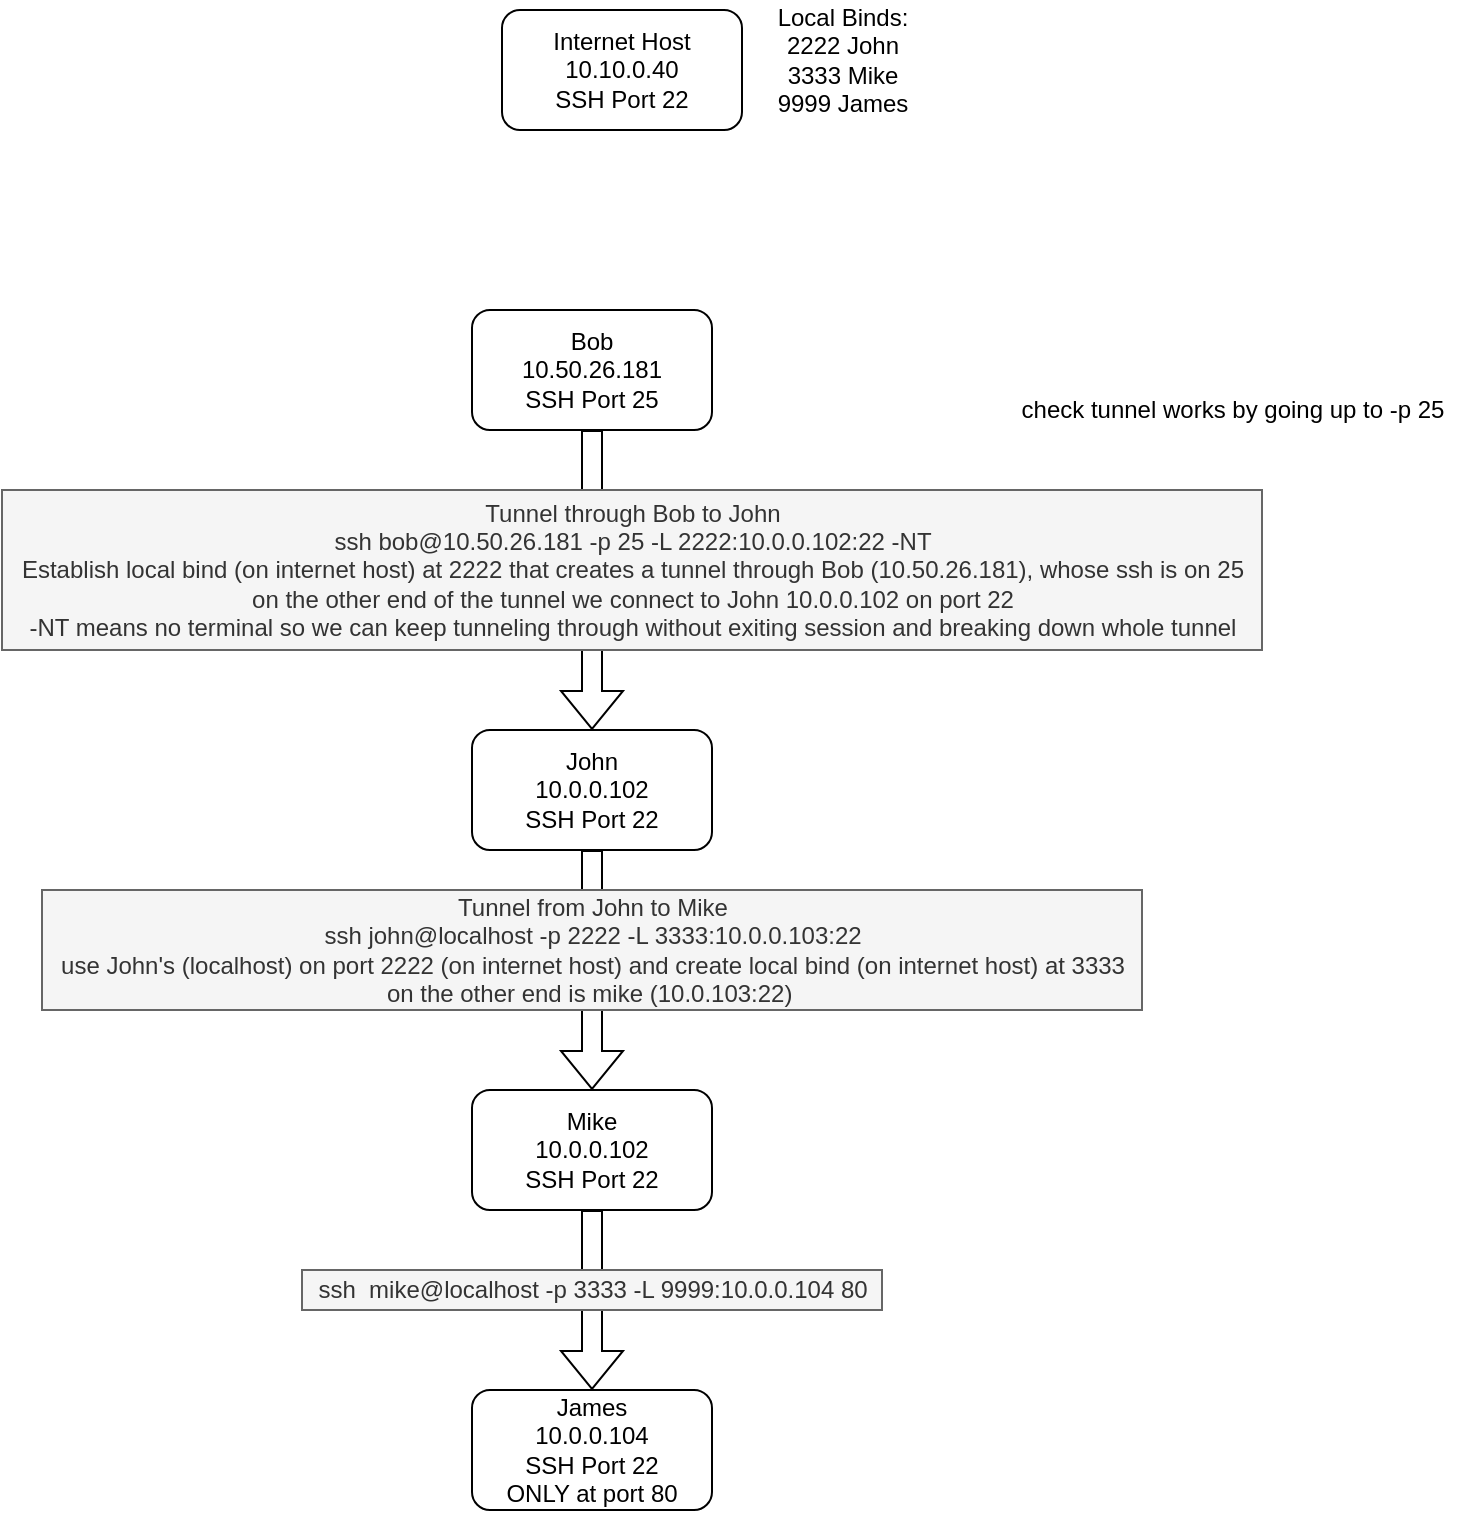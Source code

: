 <mxfile version="16.5.6" type="github">
  <diagram id="CCkLYrsb_5Sjs0_9Pe5c" name="Page-1">
    <mxGraphModel dx="1038" dy="1647" grid="1" gridSize="10" guides="1" tooltips="1" connect="1" arrows="1" fold="1" page="1" pageScale="1" pageWidth="850" pageHeight="1100" math="0" shadow="0">
      <root>
        <mxCell id="0" />
        <mxCell id="1" parent="0" />
        <mxCell id="FNEyyfUixkqxjhdoB9px-1" value="Internet Host&lt;br&gt;10.10.0.40&lt;br&gt;SSH Port 22" style="rounded=1;whiteSpace=wrap;html=1;" vertex="1" parent="1">
          <mxGeometry x="300" y="-110" width="120" height="60" as="geometry" />
        </mxCell>
        <mxCell id="FNEyyfUixkqxjhdoB9px-7" value="check tunnel works by going up to -p 25" style="text;html=1;align=center;verticalAlign=middle;resizable=0;points=[];autosize=1;strokeColor=none;fillColor=none;" vertex="1" parent="1">
          <mxGeometry x="550" y="80" width="230" height="20" as="geometry" />
        </mxCell>
        <mxCell id="FNEyyfUixkqxjhdoB9px-10" value="Bob&lt;br&gt;10.50.26.181&lt;br&gt;SSH Port 25" style="rounded=1;whiteSpace=wrap;html=1;" vertex="1" parent="1">
          <mxGeometry x="285" y="40" width="120" height="60" as="geometry" />
        </mxCell>
        <mxCell id="FNEyyfUixkqxjhdoB9px-11" value="" style="shape=flexArrow;endArrow=classic;html=1;rounded=0;exitX=0.5;exitY=1;exitDx=0;exitDy=0;" edge="1" parent="1" source="FNEyyfUixkqxjhdoB9px-10">
          <mxGeometry width="50" height="50" relative="1" as="geometry">
            <mxPoint x="400" y="230" as="sourcePoint" />
            <mxPoint x="345" y="250" as="targetPoint" />
          </mxGeometry>
        </mxCell>
        <mxCell id="FNEyyfUixkqxjhdoB9px-12" value="John&lt;br&gt;10.0.0.102&lt;br&gt;SSH Port 22" style="rounded=1;whiteSpace=wrap;html=1;" vertex="1" parent="1">
          <mxGeometry x="285" y="250" width="120" height="60" as="geometry" />
        </mxCell>
        <mxCell id="FNEyyfUixkqxjhdoB9px-13" value="Mike&lt;br&gt;10.0.0.102&lt;br&gt;SSH Port 22" style="rounded=1;whiteSpace=wrap;html=1;" vertex="1" parent="1">
          <mxGeometry x="285" y="430" width="120" height="60" as="geometry" />
        </mxCell>
        <mxCell id="FNEyyfUixkqxjhdoB9px-14" value="Local Binds:&lt;br&gt;2222 John&lt;br&gt;3333 Mike&lt;br&gt;9999 James" style="text;html=1;align=center;verticalAlign=middle;resizable=0;points=[];autosize=1;strokeColor=none;fillColor=none;" vertex="1" parent="1">
          <mxGeometry x="430" y="-115" width="80" height="60" as="geometry" />
        </mxCell>
        <mxCell id="FNEyyfUixkqxjhdoB9px-15" value="James&lt;br&gt;10.0.0.104&lt;br&gt;SSH Port 22&lt;br&gt;ONLY at port 80" style="rounded=1;whiteSpace=wrap;html=1;" vertex="1" parent="1">
          <mxGeometry x="285" y="580" width="120" height="60" as="geometry" />
        </mxCell>
        <mxCell id="FNEyyfUixkqxjhdoB9px-2" value="Tunnel through Bob to John&lt;br&gt;ssh bob@10.50.26.181 -p 25 -L 2222:10.0.0.102:22 -NT&lt;br&gt;Establish local bind (on internet host) at 2222 that creates a tunnel through Bob (10.50.26.181), whose ssh is on 25&lt;br&gt;on the other end of the tunnel we connect to John 10.0.0.102 on port 22&lt;br&gt;-NT means no terminal so we can keep tunneling through without exiting session and breaking down whole tunnel" style="text;html=1;align=center;verticalAlign=middle;resizable=0;points=[];autosize=1;fillColor=#f5f5f5;fontColor=#333333;strokeColor=#666666;" vertex="1" parent="1">
          <mxGeometry x="50" y="130" width="630" height="80" as="geometry" />
        </mxCell>
        <mxCell id="FNEyyfUixkqxjhdoB9px-17" value="" style="shape=flexArrow;endArrow=classic;html=1;rounded=0;exitX=0.5;exitY=1;exitDx=0;exitDy=0;" edge="1" parent="1" source="FNEyyfUixkqxjhdoB9px-12" target="FNEyyfUixkqxjhdoB9px-13">
          <mxGeometry width="50" height="50" relative="1" as="geometry">
            <mxPoint x="355" y="130" as="sourcePoint" />
            <mxPoint x="355" y="260" as="targetPoint" />
          </mxGeometry>
        </mxCell>
        <mxCell id="FNEyyfUixkqxjhdoB9px-18" value="" style="shape=flexArrow;endArrow=classic;html=1;rounded=0;exitX=0.5;exitY=1;exitDx=0;exitDy=0;" edge="1" parent="1" source="FNEyyfUixkqxjhdoB9px-13" target="FNEyyfUixkqxjhdoB9px-15">
          <mxGeometry width="50" height="50" relative="1" as="geometry">
            <mxPoint x="355" y="320" as="sourcePoint" />
            <mxPoint x="351" y="440" as="targetPoint" />
          </mxGeometry>
        </mxCell>
        <mxCell id="FNEyyfUixkqxjhdoB9px-6" value="Tunnel from John to Mike&lt;br&gt;ssh john@localhost -p 2222 -L 3333:10.0.0.103:22&lt;br&gt;use John&#39;s (localhost) on port 2222 (on internet host) and create local bind (on internet host) at 3333&lt;br&gt;on the other end is mike (10.0.103:22)&amp;nbsp;" style="text;html=1;align=center;verticalAlign=middle;resizable=0;points=[];autosize=1;strokeColor=#666666;fillColor=#f5f5f5;fontColor=#333333;" vertex="1" parent="1">
          <mxGeometry x="70" y="330" width="550" height="60" as="geometry" />
        </mxCell>
        <mxCell id="FNEyyfUixkqxjhdoB9px-9" value="ssh&amp;nbsp; mike@localhost -p 3333 -L 9999:10.0.0.104 80" style="text;html=1;align=center;verticalAlign=middle;resizable=0;points=[];autosize=1;strokeColor=#666666;fillColor=#f5f5f5;fontColor=#333333;" vertex="1" parent="1">
          <mxGeometry x="200" y="520" width="290" height="20" as="geometry" />
        </mxCell>
      </root>
    </mxGraphModel>
  </diagram>
</mxfile>
